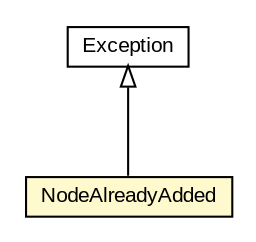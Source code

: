 #!/usr/local/bin/dot
#
# Class diagram 
# Generated by UMLGraph version R5_6-24-gf6e263 (http://www.umlgraph.org/)
#

digraph G {
	edge [fontname="arial",fontsize=10,labelfontname="arial",labelfontsize=10];
	node [fontname="arial",fontsize=10,shape=plaintext];
	nodesep=0.25;
	ranksep=0.5;
	// com.id.droneapi.mock.exception.NodeAlreadyAdded
	c2704 [label=<<table title="com.id.droneapi.mock.exception.NodeAlreadyAdded" border="0" cellborder="1" cellspacing="0" cellpadding="2" port="p" bgcolor="lemonChiffon" href="./NodeAlreadyAdded.html">
		<tr><td><table border="0" cellspacing="0" cellpadding="1">
<tr><td align="center" balign="center"> NodeAlreadyAdded </td></tr>
		</table></td></tr>
		</table>>, URL="./NodeAlreadyAdded.html", fontname="arial", fontcolor="black", fontsize=10.0];
	//com.id.droneapi.mock.exception.NodeAlreadyAdded extends java.lang.Exception
	c2709:p -> c2704:p [dir=back,arrowtail=empty];
	// java.lang.Exception
	c2709 [label=<<table title="java.lang.Exception" border="0" cellborder="1" cellspacing="0" cellpadding="2" port="p" href="http://java.sun.com/j2se/1.4.2/docs/api/java/lang/Exception.html">
		<tr><td><table border="0" cellspacing="0" cellpadding="1">
<tr><td align="center" balign="center"> Exception </td></tr>
		</table></td></tr>
		</table>>, URL="http://java.sun.com/j2se/1.4.2/docs/api/java/lang/Exception.html", fontname="arial", fontcolor="black", fontsize=10.0];
}

